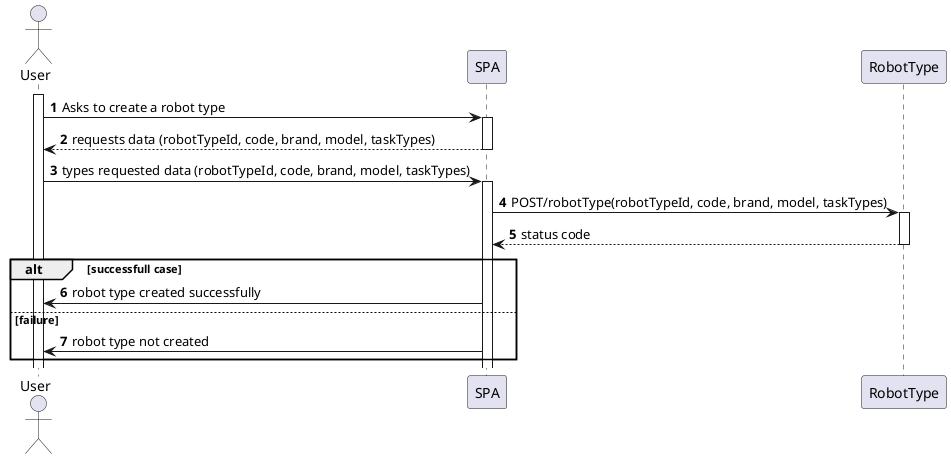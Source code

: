 @startuml
autonumber

Actor User
activate User
User -> SPA : Asks to create a robot type
activate SPA

SPA --> User : requests data (robotTypeId, code, brand, model, taskTypes)
deactivate SPA

User -> SPA : types requested data (robotTypeId, code, brand, model, taskTypes)
activate SPA

SPA -> RobotType : POST/robotType(robotTypeId, code, brand, model, taskTypes)
activate RobotType

RobotType --> SPA : status code
deactivate RobotType

alt successfull case
    SPA -> User: robot type created successfully
else failure
    SPA -> User: robot type not created
end


@enduml